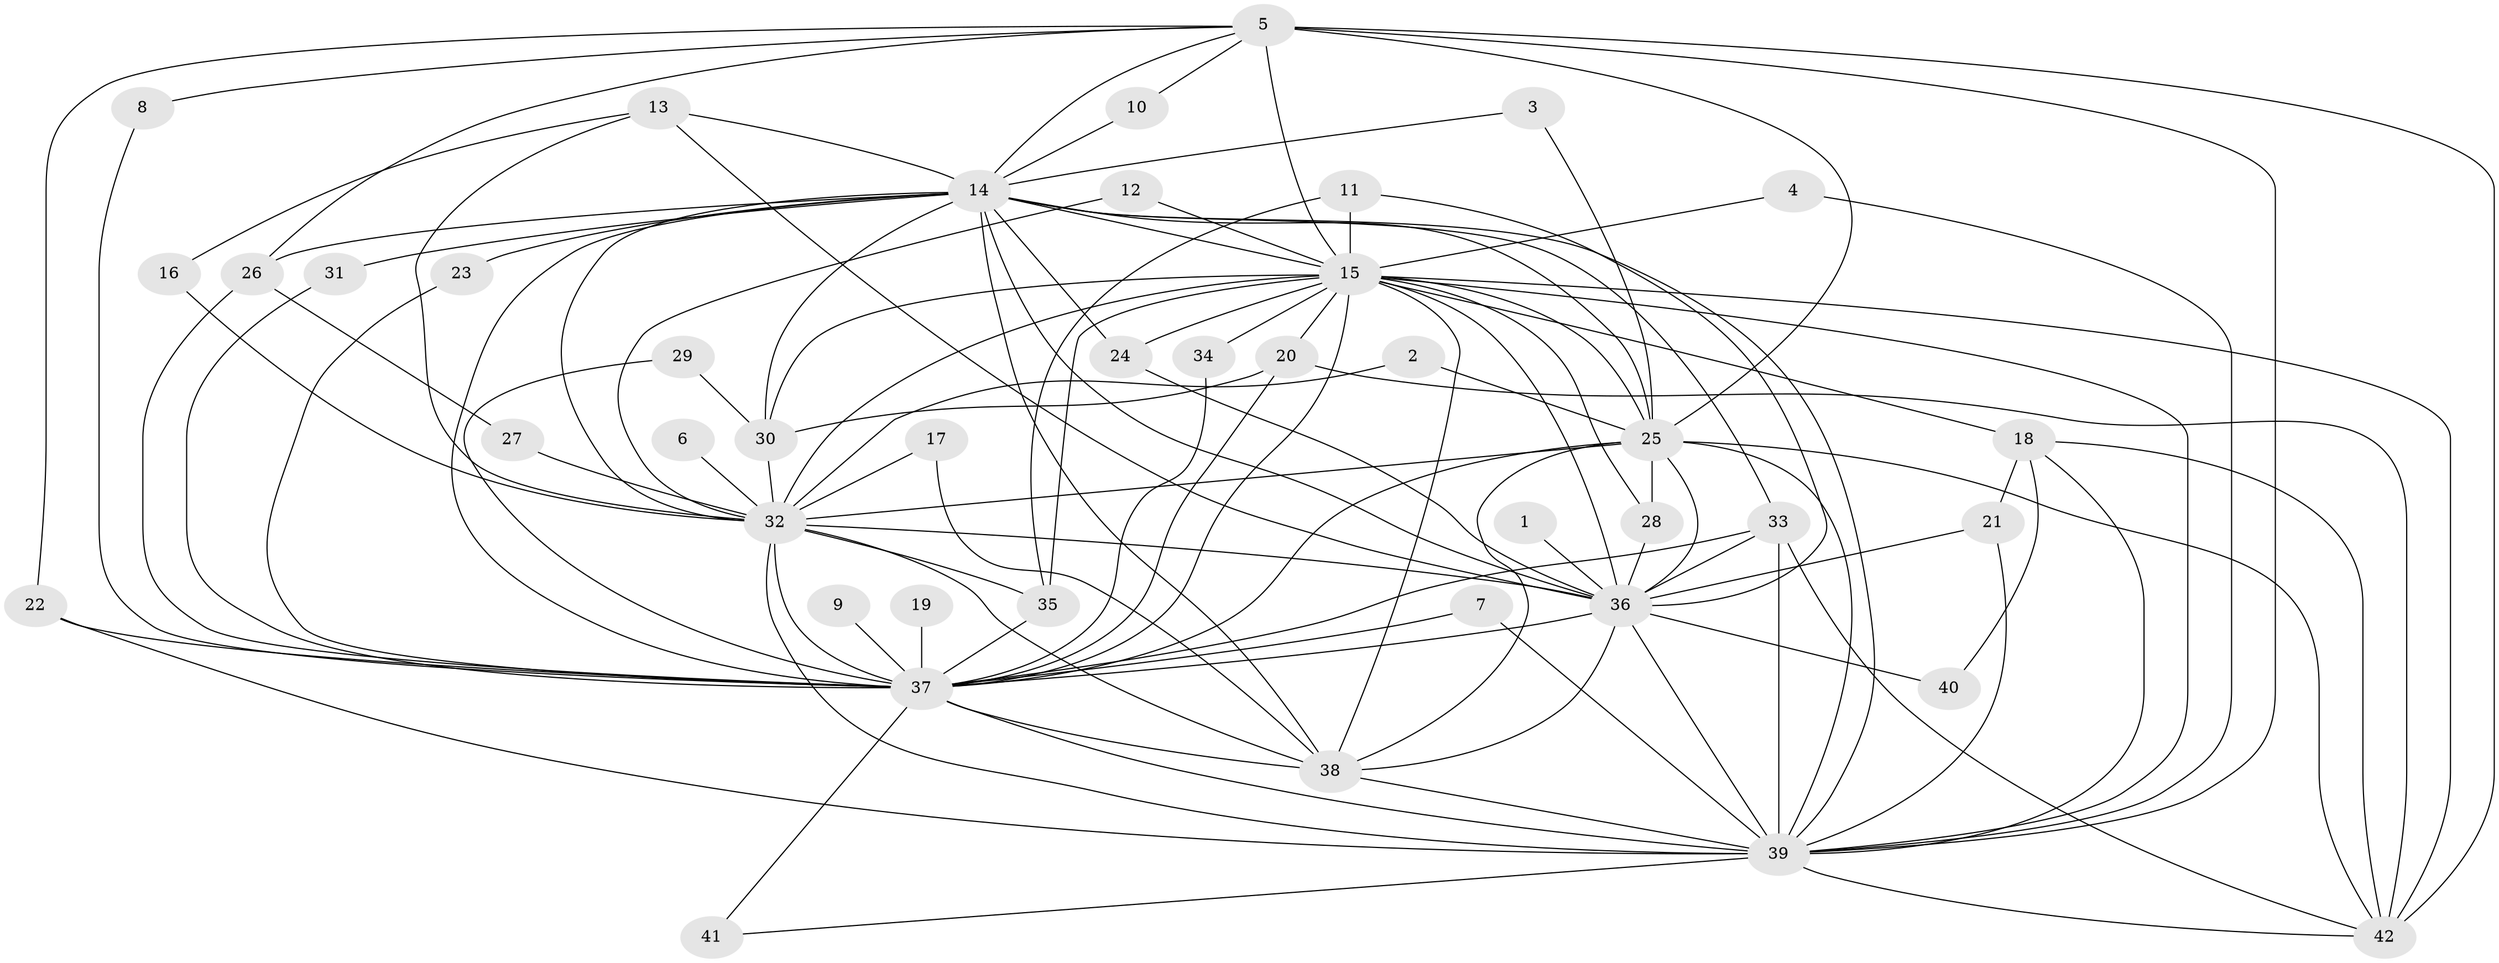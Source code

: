 // original degree distribution, {22: 0.012048192771084338, 19: 0.04819277108433735, 24: 0.024096385542168676, 14: 0.012048192771084338, 11: 0.012048192771084338, 21: 0.012048192771084338, 5: 0.024096385542168676, 3: 0.1686746987951807, 2: 0.5662650602409639, 4: 0.0963855421686747, 6: 0.024096385542168676}
// Generated by graph-tools (version 1.1) at 2025/49/03/09/25 03:49:35]
// undirected, 42 vertices, 111 edges
graph export_dot {
graph [start="1"]
  node [color=gray90,style=filled];
  1;
  2;
  3;
  4;
  5;
  6;
  7;
  8;
  9;
  10;
  11;
  12;
  13;
  14;
  15;
  16;
  17;
  18;
  19;
  20;
  21;
  22;
  23;
  24;
  25;
  26;
  27;
  28;
  29;
  30;
  31;
  32;
  33;
  34;
  35;
  36;
  37;
  38;
  39;
  40;
  41;
  42;
  1 -- 36 [weight=1.0];
  2 -- 25 [weight=1.0];
  2 -- 32 [weight=1.0];
  3 -- 14 [weight=1.0];
  3 -- 25 [weight=1.0];
  4 -- 15 [weight=1.0];
  4 -- 39 [weight=1.0];
  5 -- 8 [weight=1.0];
  5 -- 10 [weight=1.0];
  5 -- 14 [weight=1.0];
  5 -- 15 [weight=1.0];
  5 -- 22 [weight=1.0];
  5 -- 25 [weight=2.0];
  5 -- 26 [weight=1.0];
  5 -- 39 [weight=1.0];
  5 -- 42 [weight=1.0];
  6 -- 32 [weight=1.0];
  7 -- 37 [weight=1.0];
  7 -- 39 [weight=1.0];
  8 -- 37 [weight=1.0];
  9 -- 37 [weight=2.0];
  10 -- 14 [weight=1.0];
  11 -- 15 [weight=2.0];
  11 -- 35 [weight=1.0];
  11 -- 36 [weight=1.0];
  12 -- 15 [weight=1.0];
  12 -- 32 [weight=1.0];
  13 -- 14 [weight=1.0];
  13 -- 16 [weight=1.0];
  13 -- 32 [weight=1.0];
  13 -- 36 [weight=1.0];
  14 -- 15 [weight=2.0];
  14 -- 23 [weight=1.0];
  14 -- 24 [weight=1.0];
  14 -- 25 [weight=2.0];
  14 -- 26 [weight=1.0];
  14 -- 30 [weight=1.0];
  14 -- 31 [weight=1.0];
  14 -- 32 [weight=2.0];
  14 -- 33 [weight=1.0];
  14 -- 36 [weight=1.0];
  14 -- 37 [weight=3.0];
  14 -- 38 [weight=2.0];
  14 -- 39 [weight=1.0];
  15 -- 18 [weight=2.0];
  15 -- 20 [weight=1.0];
  15 -- 24 [weight=1.0];
  15 -- 25 [weight=2.0];
  15 -- 28 [weight=1.0];
  15 -- 30 [weight=2.0];
  15 -- 32 [weight=2.0];
  15 -- 34 [weight=1.0];
  15 -- 35 [weight=1.0];
  15 -- 36 [weight=2.0];
  15 -- 37 [weight=5.0];
  15 -- 38 [weight=2.0];
  15 -- 39 [weight=3.0];
  15 -- 42 [weight=2.0];
  16 -- 32 [weight=1.0];
  17 -- 32 [weight=1.0];
  17 -- 38 [weight=1.0];
  18 -- 21 [weight=1.0];
  18 -- 39 [weight=1.0];
  18 -- 40 [weight=1.0];
  18 -- 42 [weight=1.0];
  19 -- 37 [weight=2.0];
  20 -- 30 [weight=1.0];
  20 -- 37 [weight=1.0];
  20 -- 42 [weight=1.0];
  21 -- 36 [weight=1.0];
  21 -- 39 [weight=1.0];
  22 -- 37 [weight=1.0];
  22 -- 39 [weight=1.0];
  23 -- 37 [weight=1.0];
  24 -- 36 [weight=1.0];
  25 -- 28 [weight=1.0];
  25 -- 32 [weight=1.0];
  25 -- 36 [weight=2.0];
  25 -- 37 [weight=2.0];
  25 -- 38 [weight=1.0];
  25 -- 39 [weight=1.0];
  25 -- 42 [weight=1.0];
  26 -- 27 [weight=1.0];
  26 -- 37 [weight=1.0];
  27 -- 32 [weight=1.0];
  28 -- 36 [weight=1.0];
  29 -- 30 [weight=1.0];
  29 -- 37 [weight=1.0];
  30 -- 32 [weight=1.0];
  31 -- 37 [weight=1.0];
  32 -- 35 [weight=1.0];
  32 -- 36 [weight=1.0];
  32 -- 37 [weight=3.0];
  32 -- 38 [weight=1.0];
  32 -- 39 [weight=1.0];
  33 -- 36 [weight=1.0];
  33 -- 37 [weight=1.0];
  33 -- 39 [weight=1.0];
  33 -- 42 [weight=1.0];
  34 -- 37 [weight=1.0];
  35 -- 37 [weight=1.0];
  36 -- 37 [weight=2.0];
  36 -- 38 [weight=1.0];
  36 -- 39 [weight=1.0];
  36 -- 40 [weight=1.0];
  37 -- 38 [weight=2.0];
  37 -- 39 [weight=2.0];
  37 -- 41 [weight=2.0];
  38 -- 39 [weight=1.0];
  39 -- 41 [weight=1.0];
  39 -- 42 [weight=1.0];
}
